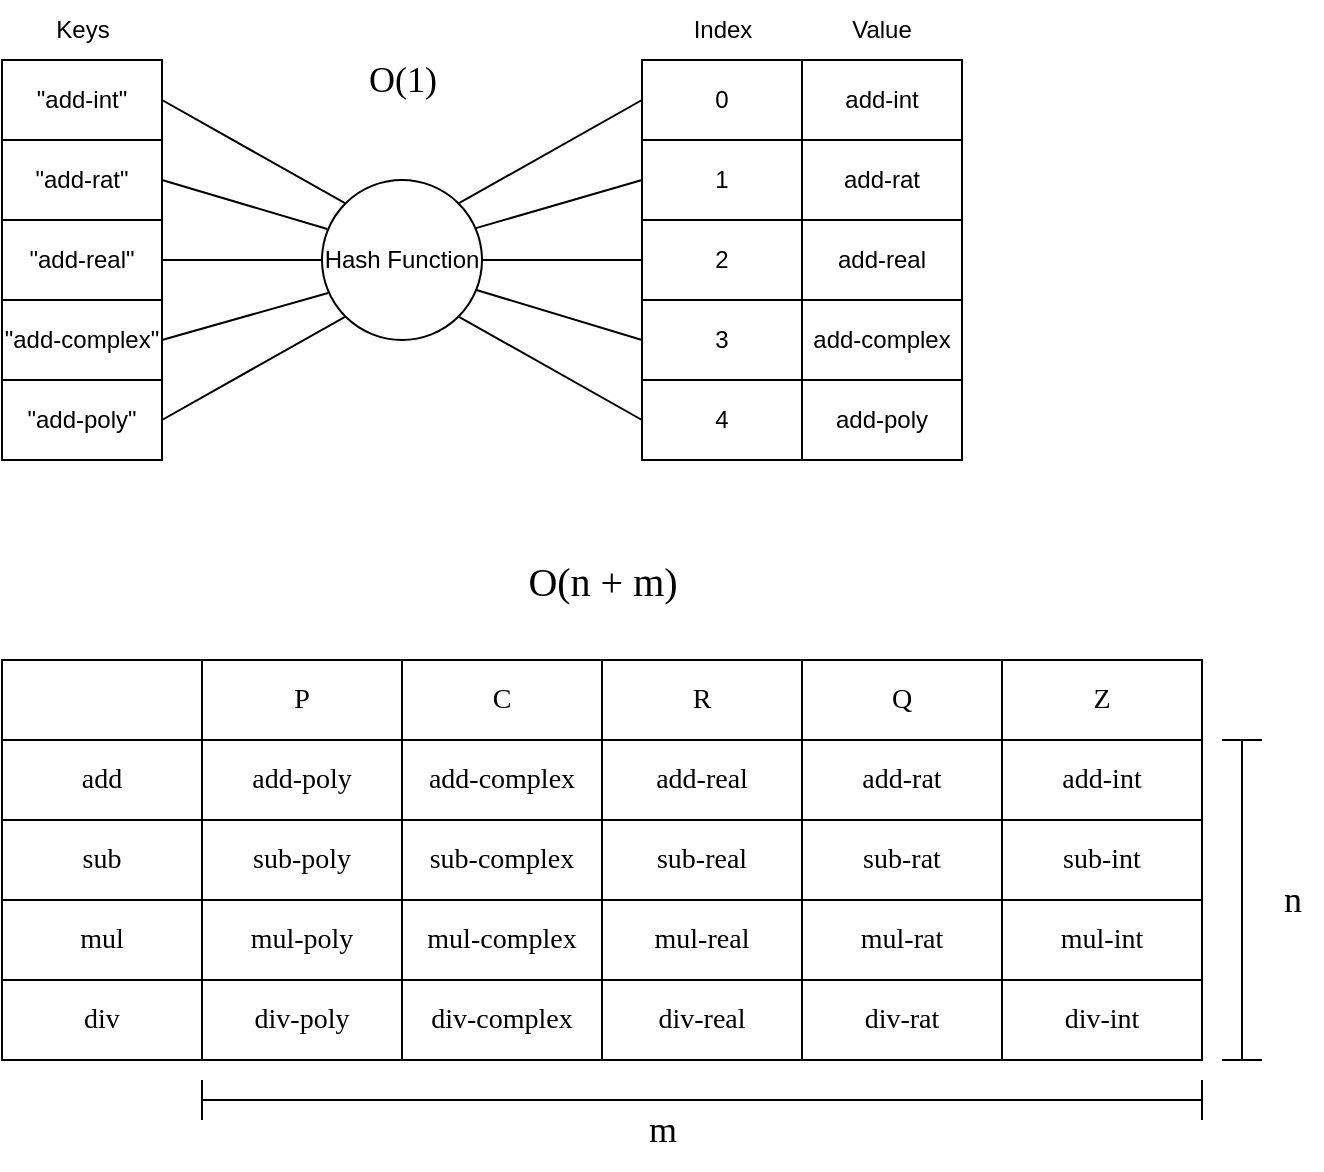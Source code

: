 <mxfile>
    <diagram id="aERoW2wev6EmCTRtbk8g" name="Page-1">
        <mxGraphModel dx="991" dy="1573" grid="0" gridSize="10" guides="1" tooltips="1" connect="1" arrows="1" fold="1" page="1" pageScale="1" pageWidth="850" pageHeight="1100" math="0" shadow="0">
            <root>
                <mxCell id="0"/>
                <mxCell id="1" parent="0"/>
                <mxCell id="13" style="edgeStyle=none;html=1;entryX=0;entryY=0;entryDx=0;entryDy=0;exitX=1;exitY=0.5;exitDx=0;exitDy=0;endArrow=none;endFill=0;" parent="1" source="2" target="8" edge="1">
                    <mxGeometry relative="1" as="geometry"/>
                </mxCell>
                <mxCell id="2" value="&quot;add-int&quot;" style="rounded=0;whiteSpace=wrap;html=1;" parent="1" vertex="1">
                    <mxGeometry x="40" y="-1060" width="80" height="40" as="geometry"/>
                </mxCell>
                <mxCell id="3" value="Keys" style="text;html=1;align=center;verticalAlign=middle;resizable=0;points=[];autosize=1;strokeColor=none;fillColor=none;" parent="1" vertex="1">
                    <mxGeometry x="55" y="-1090" width="50" height="30" as="geometry"/>
                </mxCell>
                <mxCell id="14" style="edgeStyle=none;html=1;entryX=0.033;entryY=0.306;entryDx=0;entryDy=0;entryPerimeter=0;exitX=1;exitY=0.5;exitDx=0;exitDy=0;endArrow=none;endFill=0;" parent="1" source="4" target="8" edge="1">
                    <mxGeometry relative="1" as="geometry"/>
                </mxCell>
                <mxCell id="4" value="&quot;add-rat&quot;" style="rounded=0;whiteSpace=wrap;html=1;" parent="1" vertex="1">
                    <mxGeometry x="40" y="-1020" width="80" height="40" as="geometry"/>
                </mxCell>
                <mxCell id="9" style="edgeStyle=none;html=1;entryX=0;entryY=0.5;entryDx=0;entryDy=0;endArrow=none;endFill=0;" parent="1" source="5" target="8" edge="1">
                    <mxGeometry relative="1" as="geometry"/>
                </mxCell>
                <mxCell id="5" value="&quot;add-real&quot;" style="rounded=0;whiteSpace=wrap;html=1;" parent="1" vertex="1">
                    <mxGeometry x="40" y="-980" width="80" height="40" as="geometry"/>
                </mxCell>
                <mxCell id="15" style="edgeStyle=none;html=1;entryX=0.038;entryY=0.706;entryDx=0;entryDy=0;entryPerimeter=0;endArrow=none;endFill=0;" parent="1" target="8" edge="1">
                    <mxGeometry relative="1" as="geometry">
                        <mxPoint x="120" y="-920" as="sourcePoint"/>
                    </mxGeometry>
                </mxCell>
                <mxCell id="6" value="&quot;add-complex&quot;" style="rounded=0;whiteSpace=wrap;html=1;" parent="1" vertex="1">
                    <mxGeometry x="40" y="-940" width="80" height="40" as="geometry"/>
                </mxCell>
                <mxCell id="12" style="edgeStyle=none;html=1;entryX=0;entryY=1;entryDx=0;entryDy=0;exitX=1;exitY=0.5;exitDx=0;exitDy=0;endArrow=none;endFill=0;" parent="1" source="7" target="8" edge="1">
                    <mxGeometry relative="1" as="geometry"/>
                </mxCell>
                <mxCell id="7" value="&quot;add-poly&quot;" style="rounded=0;whiteSpace=wrap;html=1;" parent="1" vertex="1">
                    <mxGeometry x="40" y="-900" width="80" height="40" as="geometry"/>
                </mxCell>
                <mxCell id="31" style="edgeStyle=none;html=1;entryX=0;entryY=0.5;entryDx=0;entryDy=0;endArrow=none;endFill=0;" parent="1" source="8" target="18" edge="1">
                    <mxGeometry relative="1" as="geometry"/>
                </mxCell>
                <mxCell id="8" value="Hash Function" style="ellipse;whiteSpace=wrap;html=1;aspect=fixed;" parent="1" vertex="1">
                    <mxGeometry x="200" y="-1000" width="80" height="80" as="geometry"/>
                </mxCell>
                <mxCell id="32" style="edgeStyle=none;html=1;entryX=1;entryY=0;entryDx=0;entryDy=0;endArrow=none;endFill=0;exitX=0;exitY=0.5;exitDx=0;exitDy=0;" parent="1" source="16" target="8" edge="1">
                    <mxGeometry relative="1" as="geometry"/>
                </mxCell>
                <mxCell id="16" value="0" style="rounded=0;whiteSpace=wrap;html=1;" parent="1" vertex="1">
                    <mxGeometry x="360" y="-1060" width="80" height="40" as="geometry"/>
                </mxCell>
                <mxCell id="35" style="edgeStyle=none;html=1;entryX=0.962;entryY=0.301;entryDx=0;entryDy=0;entryPerimeter=0;endArrow=none;endFill=0;exitX=0;exitY=0.5;exitDx=0;exitDy=0;" parent="1" source="17" target="8" edge="1">
                    <mxGeometry relative="1" as="geometry"/>
                </mxCell>
                <mxCell id="17" value="1" style="rounded=0;whiteSpace=wrap;html=1;" parent="1" vertex="1">
                    <mxGeometry x="360" y="-1020" width="80" height="40" as="geometry"/>
                </mxCell>
                <mxCell id="18" value="2" style="rounded=0;whiteSpace=wrap;html=1;" parent="1" vertex="1">
                    <mxGeometry x="360" y="-980" width="80" height="40" as="geometry"/>
                </mxCell>
                <mxCell id="34" style="edgeStyle=none;html=1;entryX=0.965;entryY=0.687;entryDx=0;entryDy=0;entryPerimeter=0;endArrow=none;endFill=0;exitX=0;exitY=0.5;exitDx=0;exitDy=0;" parent="1" source="19" target="8" edge="1">
                    <mxGeometry relative="1" as="geometry"/>
                </mxCell>
                <mxCell id="19" value="3" style="rounded=0;whiteSpace=wrap;html=1;" parent="1" vertex="1">
                    <mxGeometry x="360" y="-940" width="80" height="40" as="geometry"/>
                </mxCell>
                <mxCell id="21" value="add-int" style="rounded=0;whiteSpace=wrap;html=1;" parent="1" vertex="1">
                    <mxGeometry x="440" y="-1060" width="80" height="40" as="geometry"/>
                </mxCell>
                <mxCell id="22" value="add-rat" style="rounded=0;whiteSpace=wrap;html=1;" parent="1" vertex="1">
                    <mxGeometry x="440" y="-1020" width="80" height="40" as="geometry"/>
                </mxCell>
                <mxCell id="23" value="add-real" style="rounded=0;whiteSpace=wrap;html=1;" parent="1" vertex="1">
                    <mxGeometry x="440" y="-980" width="80" height="40" as="geometry"/>
                </mxCell>
                <mxCell id="24" value="add-complex" style="rounded=0;whiteSpace=wrap;html=1;" parent="1" vertex="1">
                    <mxGeometry x="440" y="-940" width="80" height="40" as="geometry"/>
                </mxCell>
                <mxCell id="33" style="edgeStyle=none;html=1;entryX=1;entryY=1;entryDx=0;entryDy=0;endArrow=none;endFill=0;exitX=0;exitY=0.5;exitDx=0;exitDy=0;" parent="1" source="26" target="8" edge="1">
                    <mxGeometry relative="1" as="geometry"/>
                </mxCell>
                <mxCell id="26" value="4" style="rounded=0;whiteSpace=wrap;html=1;" parent="1" vertex="1">
                    <mxGeometry x="360" y="-900" width="80" height="40" as="geometry"/>
                </mxCell>
                <mxCell id="27" value="add-poly" style="rounded=0;whiteSpace=wrap;html=1;" parent="1" vertex="1">
                    <mxGeometry x="440" y="-900" width="80" height="40" as="geometry"/>
                </mxCell>
                <mxCell id="29" value="Index" style="text;html=1;align=center;verticalAlign=middle;resizable=0;points=[];autosize=1;strokeColor=none;fillColor=none;" parent="1" vertex="1">
                    <mxGeometry x="375" y="-1090" width="50" height="30" as="geometry"/>
                </mxCell>
                <mxCell id="30" value="Value" style="text;strokeColor=none;align=center;fillColor=none;html=1;verticalAlign=middle;whiteSpace=wrap;rounded=0;" parent="1" vertex="1">
                    <mxGeometry x="450" y="-1090" width="60" height="30" as="geometry"/>
                </mxCell>
                <mxCell id="36" value="&lt;font style=&quot;font-size: 18px;&quot; face=&quot;Tahoma&quot;&gt;O(1)&lt;/font&gt;" style="text;html=1;align=center;verticalAlign=middle;resizable=0;points=[];autosize=1;strokeColor=none;fillColor=none;" parent="1" vertex="1">
                    <mxGeometry x="213" y="-1067" width="54" height="34" as="geometry"/>
                </mxCell>
                <mxCell id="37" value="" style="rounded=0;whiteSpace=wrap;html=1;fontFamily=Tahoma;fontSize=14;" vertex="1" parent="1">
                    <mxGeometry x="40" y="-760" width="100" height="40" as="geometry"/>
                </mxCell>
                <mxCell id="38" value="add" style="rounded=0;whiteSpace=wrap;html=1;fontFamily=Tahoma;fontSize=14;" vertex="1" parent="1">
                    <mxGeometry x="40" y="-720" width="100" height="40" as="geometry"/>
                </mxCell>
                <mxCell id="39" value="sub" style="rounded=0;whiteSpace=wrap;html=1;fontFamily=Tahoma;fontSize=14;" vertex="1" parent="1">
                    <mxGeometry x="40" y="-680" width="100" height="40" as="geometry"/>
                </mxCell>
                <mxCell id="40" value="mul" style="rounded=0;whiteSpace=wrap;html=1;fontFamily=Tahoma;fontSize=14;" vertex="1" parent="1">
                    <mxGeometry x="40" y="-640" width="100" height="40" as="geometry"/>
                </mxCell>
                <mxCell id="41" value="div" style="rounded=0;whiteSpace=wrap;html=1;fontFamily=Tahoma;fontSize=14;" vertex="1" parent="1">
                    <mxGeometry x="40" y="-600" width="100" height="40" as="geometry"/>
                </mxCell>
                <mxCell id="43" value="P" style="rounded=0;whiteSpace=wrap;html=1;fontFamily=Tahoma;fontSize=14;" vertex="1" parent="1">
                    <mxGeometry x="140" y="-760" width="100" height="40" as="geometry"/>
                </mxCell>
                <mxCell id="44" value="C" style="rounded=0;whiteSpace=wrap;html=1;fontFamily=Tahoma;fontSize=14;" vertex="1" parent="1">
                    <mxGeometry x="240" y="-760" width="100" height="40" as="geometry"/>
                </mxCell>
                <mxCell id="45" value="R" style="rounded=0;whiteSpace=wrap;html=1;fontFamily=Tahoma;fontSize=14;" vertex="1" parent="1">
                    <mxGeometry x="340" y="-760" width="100" height="40" as="geometry"/>
                </mxCell>
                <mxCell id="46" value="Q" style="rounded=0;whiteSpace=wrap;html=1;fontFamily=Tahoma;fontSize=14;" vertex="1" parent="1">
                    <mxGeometry x="440" y="-760" width="100" height="40" as="geometry"/>
                </mxCell>
                <mxCell id="47" value="Z" style="rounded=0;whiteSpace=wrap;html=1;fontFamily=Tahoma;fontSize=14;" vertex="1" parent="1">
                    <mxGeometry x="540" y="-760" width="100" height="40" as="geometry"/>
                </mxCell>
                <mxCell id="48" value="add-int" style="rounded=0;whiteSpace=wrap;html=1;fontFamily=Tahoma;fontSize=14;" vertex="1" parent="1">
                    <mxGeometry x="540" y="-720" width="100" height="40" as="geometry"/>
                </mxCell>
                <mxCell id="49" value="sub-int" style="rounded=0;whiteSpace=wrap;html=1;fontFamily=Tahoma;fontSize=14;" vertex="1" parent="1">
                    <mxGeometry x="540" y="-680" width="100" height="40" as="geometry"/>
                </mxCell>
                <mxCell id="50" value="mul-int" style="rounded=0;whiteSpace=wrap;html=1;fontFamily=Tahoma;fontSize=14;" vertex="1" parent="1">
                    <mxGeometry x="540" y="-640" width="100" height="40" as="geometry"/>
                </mxCell>
                <mxCell id="51" value="div-int" style="rounded=0;whiteSpace=wrap;html=1;fontFamily=Tahoma;fontSize=14;" vertex="1" parent="1">
                    <mxGeometry x="540" y="-600" width="100" height="40" as="geometry"/>
                </mxCell>
                <mxCell id="52" value="add-real" style="rounded=0;whiteSpace=wrap;html=1;fontFamily=Tahoma;fontSize=14;" vertex="1" parent="1">
                    <mxGeometry x="340" y="-720" width="100" height="40" as="geometry"/>
                </mxCell>
                <mxCell id="53" value="mul-real" style="rounded=0;whiteSpace=wrap;html=1;fontFamily=Tahoma;fontSize=14;" vertex="1" parent="1">
                    <mxGeometry x="340" y="-640" width="100" height="40" as="geometry"/>
                </mxCell>
                <mxCell id="54" value="div-real" style="rounded=0;whiteSpace=wrap;html=1;fontFamily=Tahoma;fontSize=14;" vertex="1" parent="1">
                    <mxGeometry x="340" y="-600" width="100" height="40" as="geometry"/>
                </mxCell>
                <mxCell id="55" value="sub-real" style="rounded=0;whiteSpace=wrap;html=1;fontFamily=Tahoma;fontSize=14;" vertex="1" parent="1">
                    <mxGeometry x="340" y="-680" width="100" height="40" as="geometry"/>
                </mxCell>
                <mxCell id="56" value="mul-poly" style="rounded=0;whiteSpace=wrap;html=1;fontFamily=Tahoma;fontSize=14;" vertex="1" parent="1">
                    <mxGeometry x="140" y="-640" width="100" height="40" as="geometry"/>
                </mxCell>
                <mxCell id="57" value="div-poly" style="rounded=0;whiteSpace=wrap;html=1;fontFamily=Tahoma;fontSize=14;" vertex="1" parent="1">
                    <mxGeometry x="140" y="-600" width="100" height="40" as="geometry"/>
                </mxCell>
                <mxCell id="58" value="sub-poly" style="rounded=0;whiteSpace=wrap;html=1;fontFamily=Tahoma;fontSize=14;" vertex="1" parent="1">
                    <mxGeometry x="140" y="-680" width="100" height="40" as="geometry"/>
                </mxCell>
                <mxCell id="59" value="add-poly" style="rounded=0;whiteSpace=wrap;html=1;fontFamily=Tahoma;fontSize=14;" vertex="1" parent="1">
                    <mxGeometry x="140" y="-720" width="100" height="40" as="geometry"/>
                </mxCell>
                <mxCell id="60" value="add-complex" style="rounded=0;whiteSpace=wrap;html=1;fontFamily=Tahoma;fontSize=14;" vertex="1" parent="1">
                    <mxGeometry x="240" y="-720" width="100" height="40" as="geometry"/>
                </mxCell>
                <mxCell id="61" value="sub-complex" style="rounded=0;whiteSpace=wrap;html=1;fontFamily=Tahoma;fontSize=14;" vertex="1" parent="1">
                    <mxGeometry x="240" y="-680" width="100" height="40" as="geometry"/>
                </mxCell>
                <mxCell id="62" value="mul-complex" style="rounded=0;whiteSpace=wrap;html=1;fontFamily=Tahoma;fontSize=14;" vertex="1" parent="1">
                    <mxGeometry x="240" y="-640" width="100" height="40" as="geometry"/>
                </mxCell>
                <mxCell id="63" value="div-complex" style="rounded=0;whiteSpace=wrap;html=1;fontFamily=Tahoma;fontSize=14;" vertex="1" parent="1">
                    <mxGeometry x="240" y="-600" width="100" height="40" as="geometry"/>
                </mxCell>
                <mxCell id="65" value="add-rat" style="rounded=0;whiteSpace=wrap;html=1;fontFamily=Tahoma;fontSize=14;" vertex="1" parent="1">
                    <mxGeometry x="440" y="-720" width="100" height="40" as="geometry"/>
                </mxCell>
                <mxCell id="66" value="sub-rat" style="rounded=0;whiteSpace=wrap;html=1;fontFamily=Tahoma;fontSize=14;" vertex="1" parent="1">
                    <mxGeometry x="440" y="-680" width="100" height="40" as="geometry"/>
                </mxCell>
                <mxCell id="67" value="mul-rat" style="rounded=0;whiteSpace=wrap;html=1;fontFamily=Tahoma;fontSize=14;" vertex="1" parent="1">
                    <mxGeometry x="440" y="-640" width="100" height="40" as="geometry"/>
                </mxCell>
                <mxCell id="68" value="div-rat" style="rounded=0;whiteSpace=wrap;html=1;fontFamily=Tahoma;fontSize=14;" vertex="1" parent="1">
                    <mxGeometry x="440" y="-600" width="100" height="40" as="geometry"/>
                </mxCell>
                <mxCell id="72" value="n" style="text;html=1;align=center;verticalAlign=middle;resizable=0;points=[];autosize=1;strokeColor=none;fillColor=none;fontFamily=Tahoma;fontSize=18;" vertex="1" parent="1">
                    <mxGeometry x="670" y="-660" width="30" height="40" as="geometry"/>
                </mxCell>
                <mxCell id="74" value="" style="shape=crossbar;whiteSpace=wrap;html=1;rounded=1;direction=south;fontFamily=Tahoma;fontSize=14;" vertex="1" parent="1">
                    <mxGeometry x="650" y="-720" width="20" height="160" as="geometry"/>
                </mxCell>
                <mxCell id="75" value="" style="shape=crossbar;whiteSpace=wrap;html=1;rounded=1;fontFamily=Tahoma;fontSize=14;" vertex="1" parent="1">
                    <mxGeometry x="140" y="-550" width="500" height="20" as="geometry"/>
                </mxCell>
                <mxCell id="76" value="m" style="text;html=1;align=center;verticalAlign=middle;resizable=0;points=[];autosize=1;strokeColor=none;fillColor=none;fontFamily=Tahoma;fontSize=18;" vertex="1" parent="1">
                    <mxGeometry x="350" y="-545" width="40" height="40" as="geometry"/>
                </mxCell>
                <mxCell id="77" value="O(n + m)" style="text;html=1;align=center;verticalAlign=middle;resizable=0;points=[];autosize=1;strokeColor=none;fillColor=none;fontSize=20;fontFamily=Tahoma;" vertex="1" parent="1">
                    <mxGeometry x="285" y="-820" width="110" height="40" as="geometry"/>
                </mxCell>
            </root>
        </mxGraphModel>
    </diagram>
</mxfile>